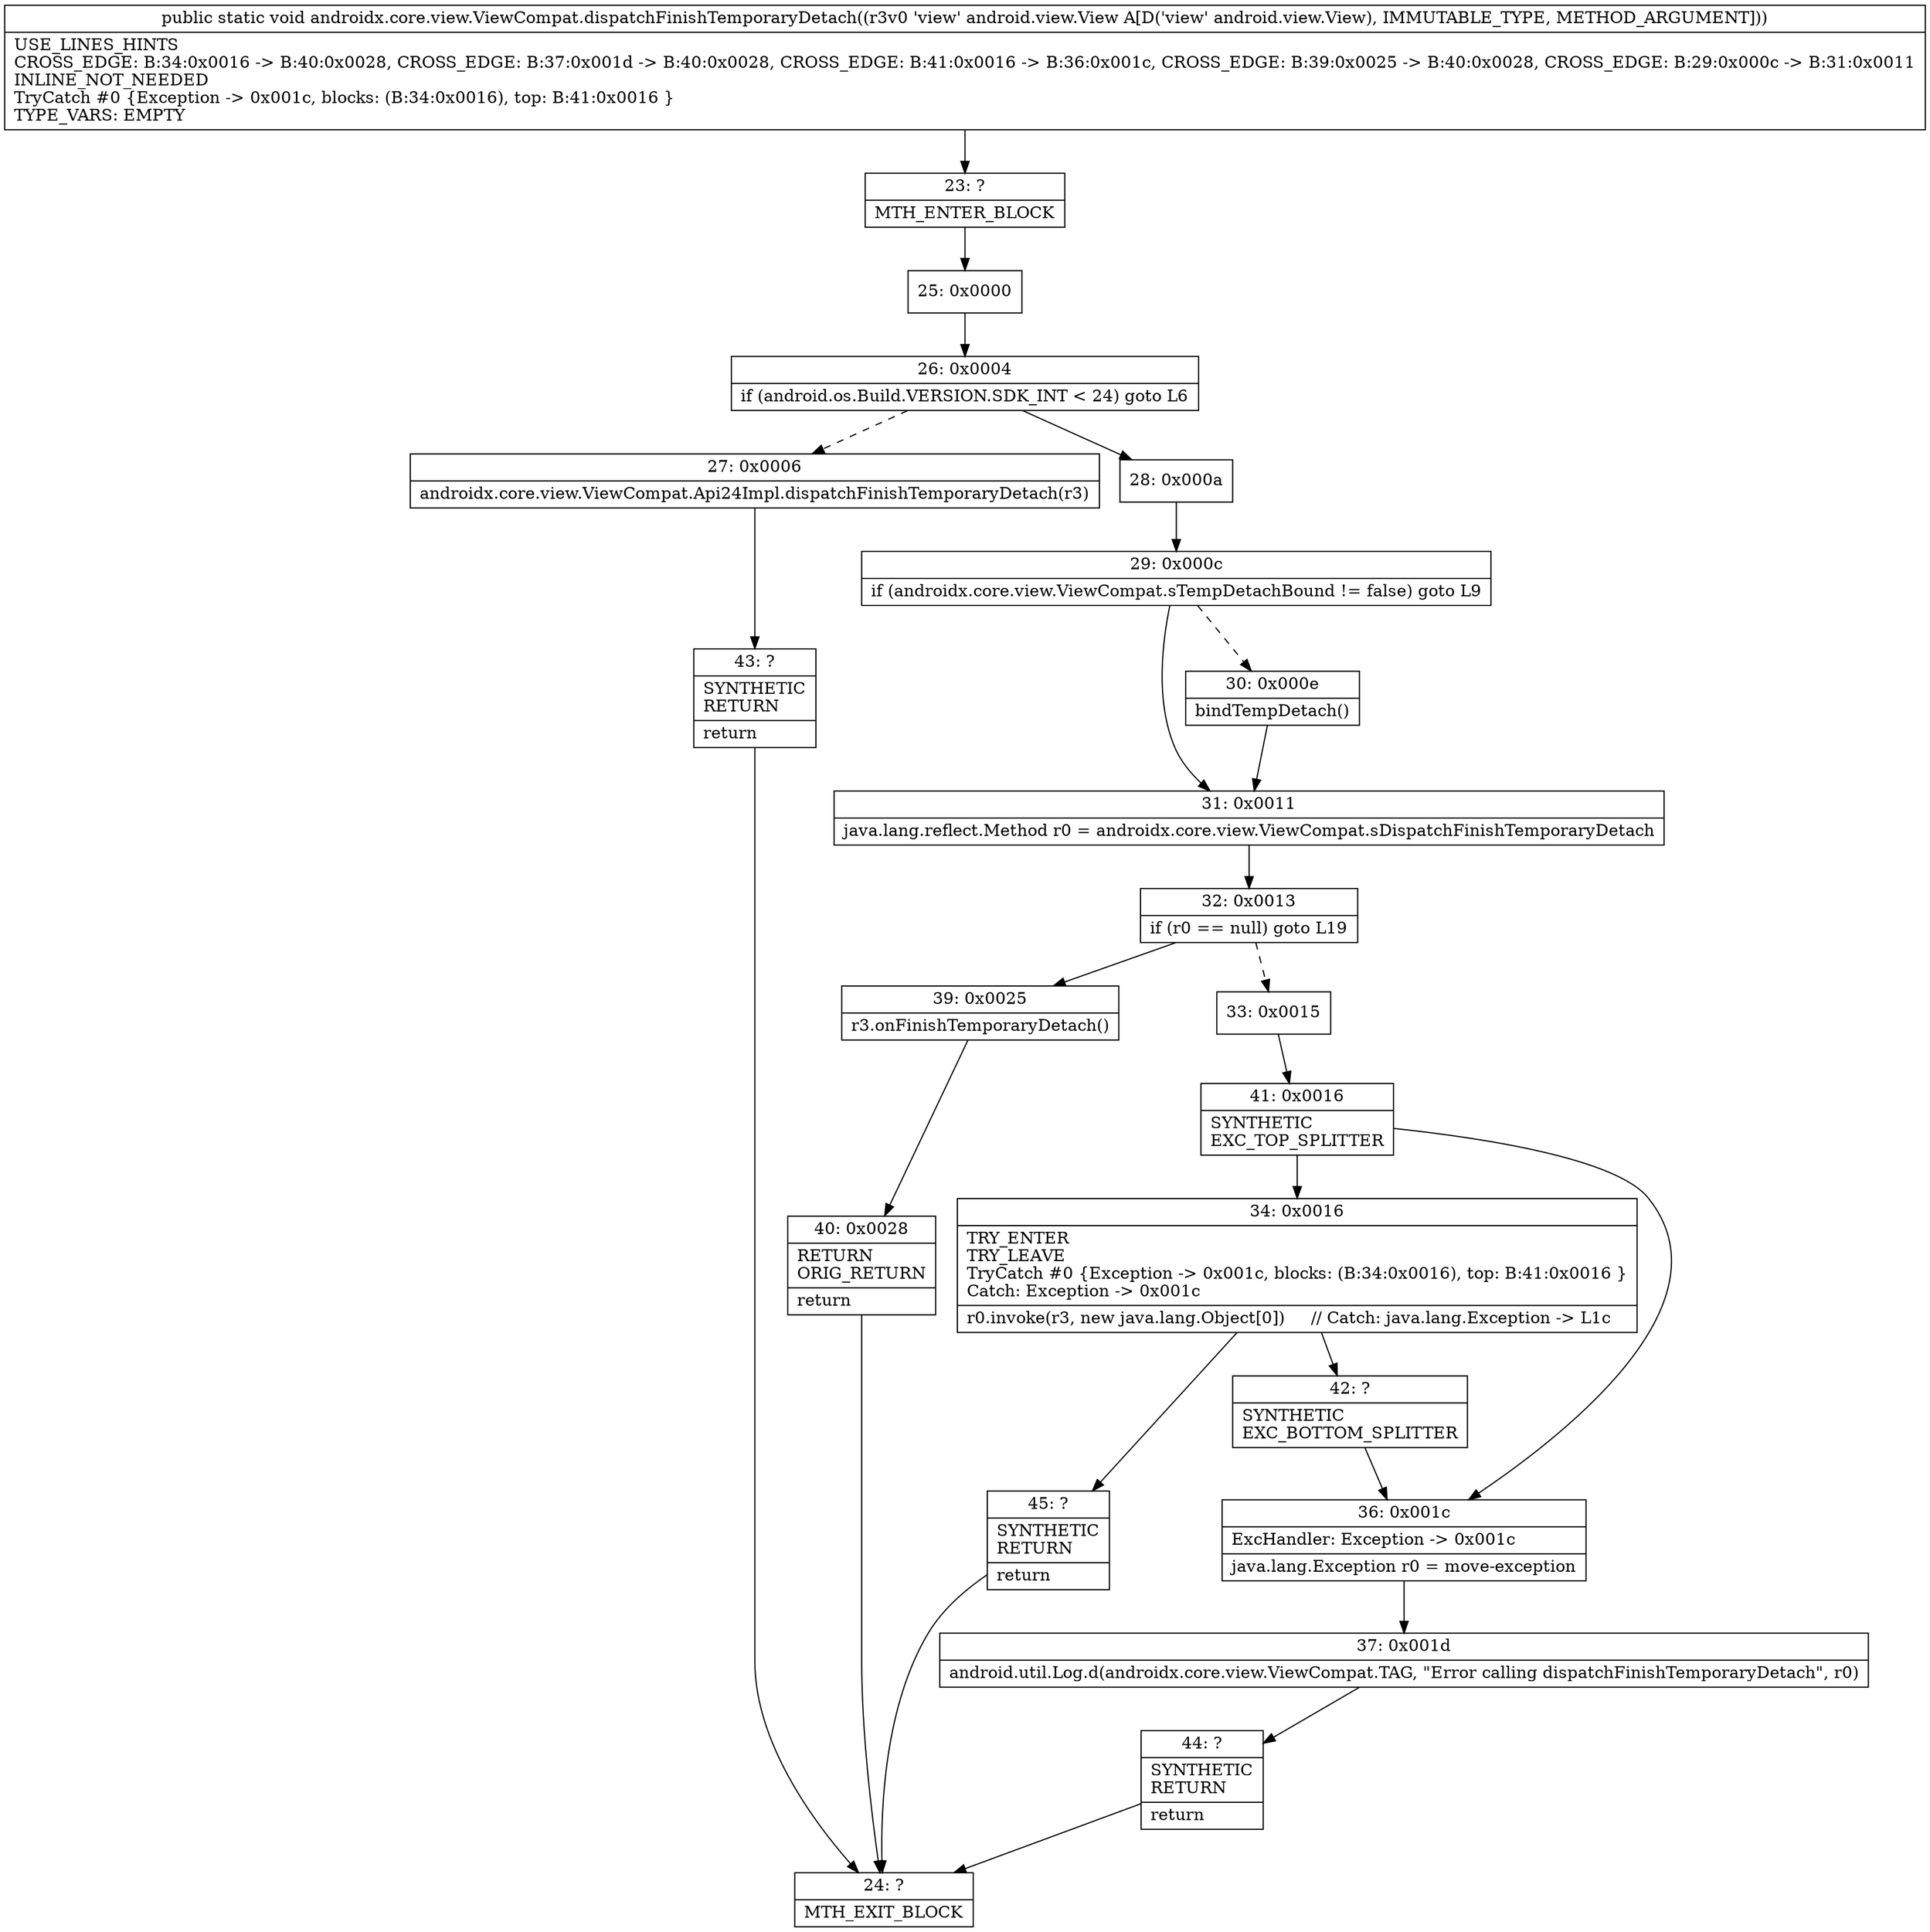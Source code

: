 digraph "CFG forandroidx.core.view.ViewCompat.dispatchFinishTemporaryDetach(Landroid\/view\/View;)V" {
Node_23 [shape=record,label="{23\:\ ?|MTH_ENTER_BLOCK\l}"];
Node_25 [shape=record,label="{25\:\ 0x0000}"];
Node_26 [shape=record,label="{26\:\ 0x0004|if (android.os.Build.VERSION.SDK_INT \< 24) goto L6\l}"];
Node_27 [shape=record,label="{27\:\ 0x0006|androidx.core.view.ViewCompat.Api24Impl.dispatchFinishTemporaryDetach(r3)\l}"];
Node_43 [shape=record,label="{43\:\ ?|SYNTHETIC\lRETURN\l|return\l}"];
Node_24 [shape=record,label="{24\:\ ?|MTH_EXIT_BLOCK\l}"];
Node_28 [shape=record,label="{28\:\ 0x000a}"];
Node_29 [shape=record,label="{29\:\ 0x000c|if (androidx.core.view.ViewCompat.sTempDetachBound != false) goto L9\l}"];
Node_30 [shape=record,label="{30\:\ 0x000e|bindTempDetach()\l}"];
Node_31 [shape=record,label="{31\:\ 0x0011|java.lang.reflect.Method r0 = androidx.core.view.ViewCompat.sDispatchFinishTemporaryDetach\l}"];
Node_32 [shape=record,label="{32\:\ 0x0013|if (r0 == null) goto L19\l}"];
Node_33 [shape=record,label="{33\:\ 0x0015}"];
Node_41 [shape=record,label="{41\:\ 0x0016|SYNTHETIC\lEXC_TOP_SPLITTER\l}"];
Node_34 [shape=record,label="{34\:\ 0x0016|TRY_ENTER\lTRY_LEAVE\lTryCatch #0 \{Exception \-\> 0x001c, blocks: (B:34:0x0016), top: B:41:0x0016 \}\lCatch: Exception \-\> 0x001c\l|r0.invoke(r3, new java.lang.Object[0])     \/\/ Catch: java.lang.Exception \-\> L1c\l}"];
Node_42 [shape=record,label="{42\:\ ?|SYNTHETIC\lEXC_BOTTOM_SPLITTER\l}"];
Node_45 [shape=record,label="{45\:\ ?|SYNTHETIC\lRETURN\l|return\l}"];
Node_36 [shape=record,label="{36\:\ 0x001c|ExcHandler: Exception \-\> 0x001c\l|java.lang.Exception r0 = move\-exception\l}"];
Node_37 [shape=record,label="{37\:\ 0x001d|android.util.Log.d(androidx.core.view.ViewCompat.TAG, \"Error calling dispatchFinishTemporaryDetach\", r0)\l}"];
Node_44 [shape=record,label="{44\:\ ?|SYNTHETIC\lRETURN\l|return\l}"];
Node_39 [shape=record,label="{39\:\ 0x0025|r3.onFinishTemporaryDetach()\l}"];
Node_40 [shape=record,label="{40\:\ 0x0028|RETURN\lORIG_RETURN\l|return\l}"];
MethodNode[shape=record,label="{public static void androidx.core.view.ViewCompat.dispatchFinishTemporaryDetach((r3v0 'view' android.view.View A[D('view' android.view.View), IMMUTABLE_TYPE, METHOD_ARGUMENT]))  | USE_LINES_HINTS\lCROSS_EDGE: B:34:0x0016 \-\> B:40:0x0028, CROSS_EDGE: B:37:0x001d \-\> B:40:0x0028, CROSS_EDGE: B:41:0x0016 \-\> B:36:0x001c, CROSS_EDGE: B:39:0x0025 \-\> B:40:0x0028, CROSS_EDGE: B:29:0x000c \-\> B:31:0x0011\lINLINE_NOT_NEEDED\lTryCatch #0 \{Exception \-\> 0x001c, blocks: (B:34:0x0016), top: B:41:0x0016 \}\lTYPE_VARS: EMPTY\l}"];
MethodNode -> Node_23;Node_23 -> Node_25;
Node_25 -> Node_26;
Node_26 -> Node_27[style=dashed];
Node_26 -> Node_28;
Node_27 -> Node_43;
Node_43 -> Node_24;
Node_28 -> Node_29;
Node_29 -> Node_30[style=dashed];
Node_29 -> Node_31;
Node_30 -> Node_31;
Node_31 -> Node_32;
Node_32 -> Node_33[style=dashed];
Node_32 -> Node_39;
Node_33 -> Node_41;
Node_41 -> Node_34;
Node_41 -> Node_36;
Node_34 -> Node_42;
Node_34 -> Node_45;
Node_42 -> Node_36;
Node_45 -> Node_24;
Node_36 -> Node_37;
Node_37 -> Node_44;
Node_44 -> Node_24;
Node_39 -> Node_40;
Node_40 -> Node_24;
}

